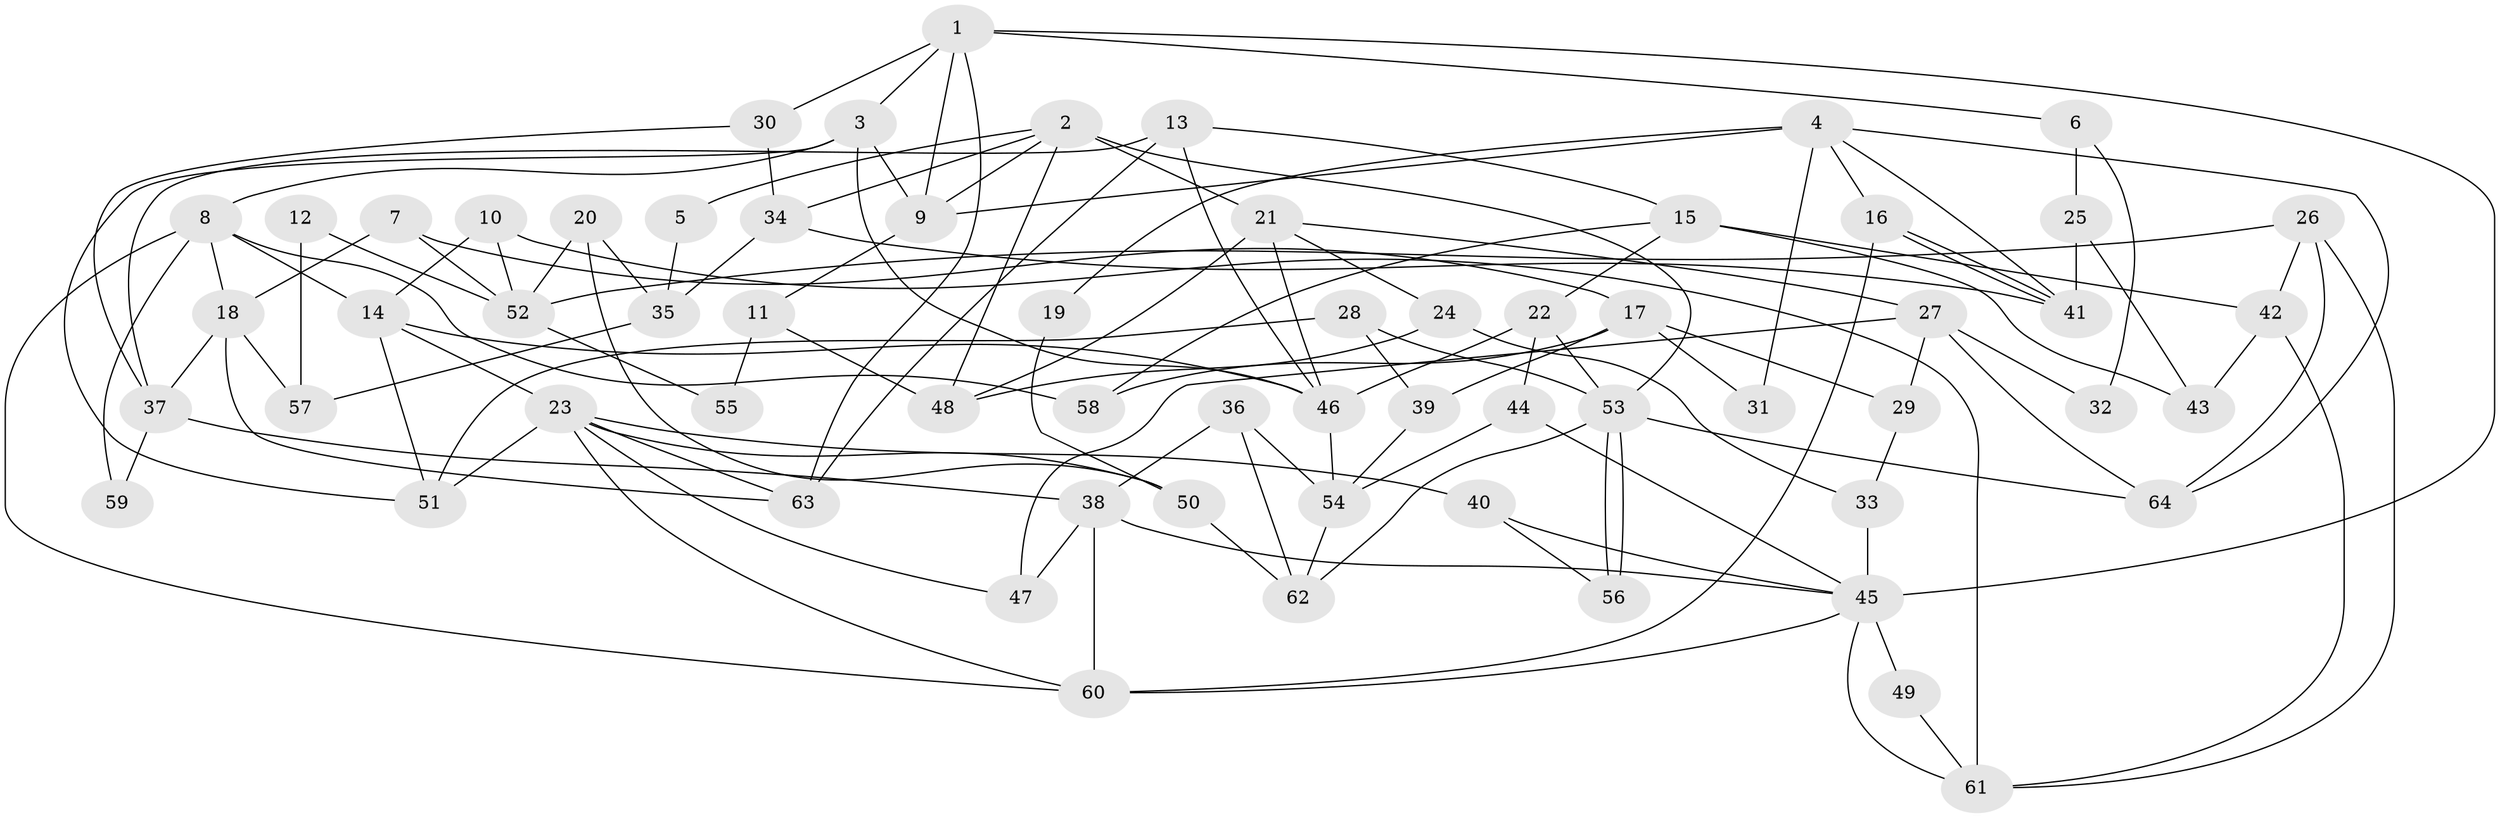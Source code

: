 // coarse degree distribution, {7: 0.075, 6: 0.225, 8: 0.1, 2: 0.15, 3: 0.175, 9: 0.025, 5: 0.075, 4: 0.175}
// Generated by graph-tools (version 1.1) at 2025/52/02/27/25 19:52:06]
// undirected, 64 vertices, 128 edges
graph export_dot {
graph [start="1"]
  node [color=gray90,style=filled];
  1;
  2;
  3;
  4;
  5;
  6;
  7;
  8;
  9;
  10;
  11;
  12;
  13;
  14;
  15;
  16;
  17;
  18;
  19;
  20;
  21;
  22;
  23;
  24;
  25;
  26;
  27;
  28;
  29;
  30;
  31;
  32;
  33;
  34;
  35;
  36;
  37;
  38;
  39;
  40;
  41;
  42;
  43;
  44;
  45;
  46;
  47;
  48;
  49;
  50;
  51;
  52;
  53;
  54;
  55;
  56;
  57;
  58;
  59;
  60;
  61;
  62;
  63;
  64;
  1 -- 45;
  1 -- 9;
  1 -- 3;
  1 -- 6;
  1 -- 30;
  1 -- 63;
  2 -- 53;
  2 -- 48;
  2 -- 5;
  2 -- 9;
  2 -- 21;
  2 -- 34;
  3 -- 8;
  3 -- 9;
  3 -- 46;
  3 -- 51;
  4 -- 41;
  4 -- 9;
  4 -- 16;
  4 -- 19;
  4 -- 31;
  4 -- 64;
  5 -- 35;
  6 -- 25;
  6 -- 32;
  7 -- 18;
  7 -- 52;
  7 -- 17;
  8 -- 60;
  8 -- 14;
  8 -- 18;
  8 -- 58;
  8 -- 59;
  9 -- 11;
  10 -- 14;
  10 -- 61;
  10 -- 52;
  11 -- 48;
  11 -- 55;
  12 -- 57;
  12 -- 52;
  13 -- 46;
  13 -- 15;
  13 -- 37;
  13 -- 63;
  14 -- 51;
  14 -- 46;
  14 -- 23;
  15 -- 22;
  15 -- 58;
  15 -- 42;
  15 -- 43;
  16 -- 41;
  16 -- 41;
  16 -- 60;
  17 -- 39;
  17 -- 29;
  17 -- 31;
  17 -- 58;
  18 -- 63;
  18 -- 37;
  18 -- 57;
  19 -- 50;
  20 -- 50;
  20 -- 52;
  20 -- 35;
  21 -- 46;
  21 -- 24;
  21 -- 27;
  21 -- 48;
  22 -- 44;
  22 -- 53;
  22 -- 46;
  23 -- 63;
  23 -- 40;
  23 -- 47;
  23 -- 50;
  23 -- 51;
  23 -- 60;
  24 -- 33;
  24 -- 48;
  25 -- 43;
  25 -- 41;
  26 -- 64;
  26 -- 42;
  26 -- 52;
  26 -- 61;
  27 -- 47;
  27 -- 29;
  27 -- 32;
  27 -- 64;
  28 -- 51;
  28 -- 53;
  28 -- 39;
  29 -- 33;
  30 -- 37;
  30 -- 34;
  33 -- 45;
  34 -- 35;
  34 -- 41;
  35 -- 57;
  36 -- 54;
  36 -- 38;
  36 -- 62;
  37 -- 38;
  37 -- 59;
  38 -- 60;
  38 -- 45;
  38 -- 47;
  39 -- 54;
  40 -- 45;
  40 -- 56;
  42 -- 61;
  42 -- 43;
  44 -- 45;
  44 -- 54;
  45 -- 60;
  45 -- 49;
  45 -- 61;
  46 -- 54;
  49 -- 61;
  50 -- 62;
  52 -- 55;
  53 -- 64;
  53 -- 56;
  53 -- 56;
  53 -- 62;
  54 -- 62;
}
